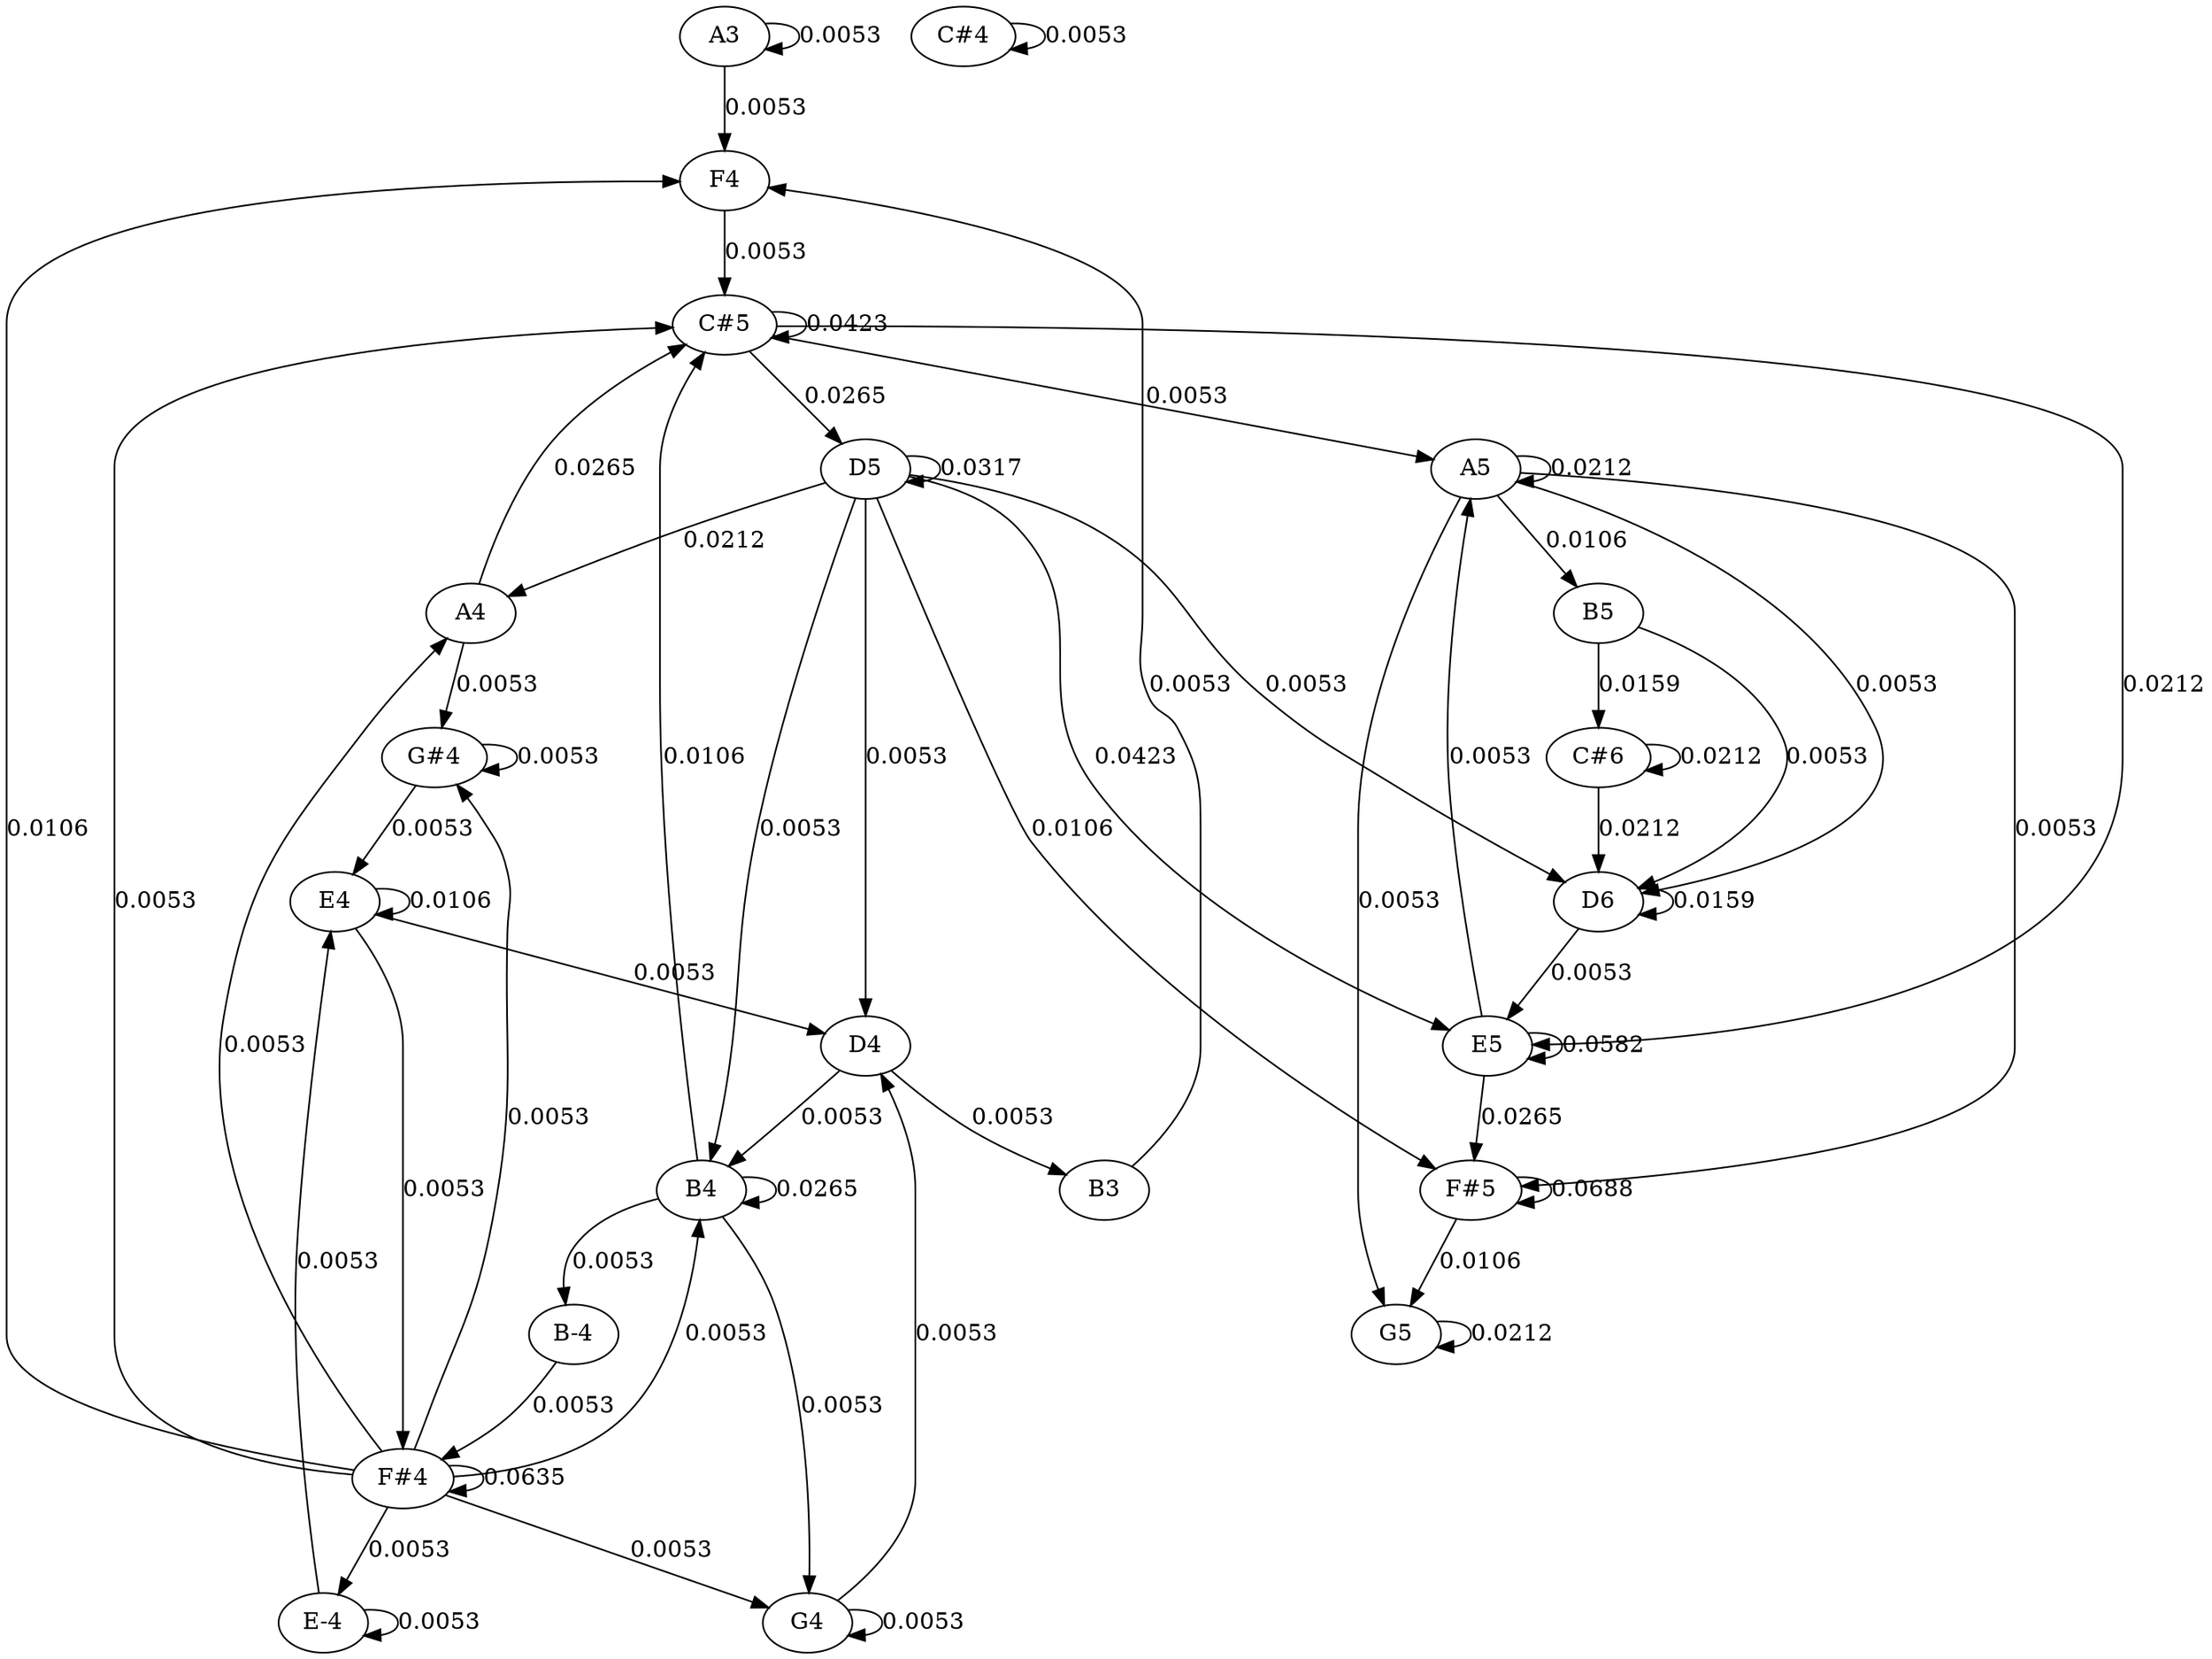 strict graph {
	graph [bb="0,0,1151.5,1026"];
	node [label="\N"];
	edge [arrowtype=normal,
		dir=forward
	];
	A3	 [height="0.5",
		pos="401,1008",
		width="0.75"];
	A3 -- A3	 [label="0.0053",
		lp="465.25,1008",
		pos="e,425.53,999.88 425.53,1016.1 436.51,1016.9 446,1014.2 446,1008 446,1003.8 441.72,1001.3 435.57,1000.2"];
	F4	 [height="0.5",
		pos="401,918",
		width="0.75"];
	A3 -- F4	 [label="0.0053",
		lp="420.25,963",
		pos="e,401,936.05 401,989.61 401,977.24 401,960.37 401,946.22"];
	"C#5"	 [height="0.5",
		pos="401,828",
		width="0.75187"];
	F4 -- "C#5"	 [label="0.0053",
		lp="420.25,873",
		pos="e,401,846.05 401,899.61 401,887.24 401,870.37 401,856.22"];
	"C#5" -- "C#5"	 [label="0.0423",
		lp="465.25,828",
		pos="e,425.53,819.88 425.53,836.12 436.51,836.89 446,834.19 446,828 446,823.84 441.72,821.26 435.57,820.24"];
	A5	 [height="0.5",
		pos="728,738",
		width="0.75"];
	"C#5" -- A5	 [label="0.0053",
		lp="613.25,783",
		pos="e,703.14,745.69 425.58,820.39 483.1,804.91 626.63,766.28 693.15,748.38"];
	D5	 [height="0.5",
		pos="478,738",
		width="0.75"];
	"C#5" -- D5	 [label="0.0265",
		lp="466.25,783",
		pos="e,464.87,754 414.06,812.07 426.12,798.29 444.2,777.63 458.06,761.78"];
	E5	 [height="0.5",
		pos="752,378",
		width="0.75"];
	"C#5" -- E5	 [label="0.0212",
		lp="1078.2,603",
		pos="e,778.71,380.91 428.02,826.28 551.84,822.64 1059,803.76 1059,739 1059,739 1059,739 1059,467 1059,411.42 870.69,388.92 789.03,381.78"];
	A4	 [height="0.5",
		pos="278,648",
		width="0.75"];
	A4 -- "C#5"	 [label="0.0265",
		lp="332.25,738",
		pos="e,380.5,815.99 280.75,666.08 284.91,688.2 294.3,727.32 312.5,756 327.23,779.22 352.22,798.23 371.89,810.72"];
	"G#4"	 [height="0.5",
		pos="246,558",
		width="0.75927"];
	A4 -- "G#4"	 [label="0.0053",
		lp="284.25,603",
		pos="e,252.1,575.78 271.98,630.45 267.36,617.75 260.9,599.96 255.57,585.32"];
	"G#4" -- "G#4"	 [label="0.0053",
		lp="310.25,558",
		pos="e,270.53,549.88 270.53,566.12 281.51,566.89 291,564.19 291,558 291,553.84 286.72,551.26 280.57,550.24"];
	E4	 [height="0.5",
		pos="246,468",
		width="0.75"];
	"G#4" -- E4	 [label="0.0053",
		lp="265.25,513",
		pos="e,246,486.05 246,539.61 246,527.24 246,510.37 246,496.22"];
	A5 -- A5	 [label="0.0212",
		lp="792.25,738",
		pos="e,752.53,729.88 752.53,746.12 763.51,746.89 773,744.19 773,738 773,733.84 768.72,731.26 762.57,730.24"];
	B5	 [height="0.5",
		pos="826,648",
		width="0.75"];
	A5 -- B5	 [label="0.0106",
		lp="805.25,693",
		pos="e,810.62,662.81 743.75,722.86 759.7,708.54 784.56,686.22 802.77,669.86"];
	D6	 [height="0.5",
		pos="826,468",
		width="0.75"];
	A5 -- D6	 [label="0.0053",
		lp="1010.2,603",
		pos="e,852.25,472.98 753.52,731.58 811.42,717.69 951.58,674.77 1002,576 1032.7,515.79 922.08,486.15 862.11,474.77"];
	"F#5"	 [height="0.5",
		pos="687,288",
		width="0.75"];
	A5 -- "F#5"	 [label="0.0053",
		lp="718.25,513",
		pos="e,687.34,306.28 725.16,720.06 719.21,683.83 705.4,596.09 698.5,522 691.59,447.83 688.68,359.98 687.58,316.38"];
	G5	 [height="0.5",
		pos="646,198",
		width="0.75"];
	A5 -- G5	 [label="0.0053",
		lp="671.25,468",
		pos="e,644.72,216.29 721.12,720.34 705.11,680.64 665.68,576.92 651.5,486 636.8,391.73 641.01,277.94 644.07,226.56"];
	D5 -- A4	 [label="0.0212",
		lp="415.25,693",
		pos="e,299.96,658.66 455.83,727.25 420.15,711.54 349.86,680.62 309.15,662.71"];
	D5 -- D5	 [label="0.0317",
		lp="542.25,738",
		pos="e,502.53,729.88 502.53,746.12 513.51,746.89 523,744.19 523,738 523,733.84 518.72,731.26 512.57,730.24"];
	D5 -- E5	 [label="0.0423",
		lp="588.25,558",
		pos="e,726.83,384.83 499.58,726.88 510.1,720.96 522.14,712.57 530,702 599.95,607.91 531.89,539.18 608,450 636.41,416.71 684.14,397.55\
 716.8,387.71"];
	D5 -- D6	 [label="0.0053",
		lp="634.25,603",
		pos="e,799.08,469.41 504.64,733.83 526.49,729.89 556.84,721.17 576,702 612.02,665.96 591.55,639.5 614.5,594 636.2,550.97 635.31,531.35\
 675,504 708.99,480.58 756.46,472.66 789.06,470.07"];
	D5 -- "F#5"	 [label="0.0106",
		lp="549.25,513",
		pos="e,672.51,303.67 485.36,720.5 487.73,714.73 490.2,708.16 492,702 517.08,616.02 493.82,586.15 529.5,504 563.6,425.48 630.67,348.16\
 665.25,311.32"];
	B4	 [height="0.5",
		pos="258,108",
		width="0.75"];
	D5 -- B4	 [label="0.0053",
		lp="526.25,423",
		pos="e,285.12,109.12 480.68,720.09 487.86,673.2 507,537.51 507,424 507,424 507,424 507,197 507,162.73 481.57,159.48 451,144 401.08,118.73\
 335.73,111.48 295.32,109.53"];
	D4	 [height="0.5",
		pos="361,198",
		width="0.75"];
	D5 -- D4	 [label="0.0053",
		lp="459.25,468",
		pos="e,373,214.18 470.13,720.63 459,695.95 440,647.47 440,604 440,604 440,604 440,377 440,317.36 402.48,255.39 379.16,222.62"];
	E5 -- A5	 [label="0.0053",
		lp="770.25,558",
		pos="e,735.03,720.47 751.69,396.2 751.4,413.94 751,442.4 751,467 751,649 751,649 751,649 751,670.38 744.56,693.77 738.5,711.05"];
	E5 -- E5	 [label="0.0582",
		lp="816.25,378",
		pos="e,776.53,369.88 776.53,386.12 787.51,386.89 797,384.19 797,378 797,373.84 792.72,371.26 786.57,370.24"];
	E5 -- "F#5"	 [label="0.0265",
		lp="745.25,333",
		pos="e,698.52,304.6 740.38,361.27 730.4,347.75 715.86,328.07 704.47,312.65"];
	E4 -- E4	 [label="0.0106",
		lp="310.25,468",
		pos="e,270.53,459.88 270.53,476.12 281.51,476.89 291,474.19 291,468 291,463.84 286.72,461.26 280.57,460.24"];
	"F#4"	 [height="0.5",
		pos="116,378",
		width="0.75"];
	E4 -- "F#4"	 [label="0.0053",
		lp="216.25,423",
		pos="e,135.84,390.5 228.01,454.53 218.57,447.92 206.84,439.61 196.5,432 185.9,424.2 183.84,421.45 173,414 163.96,407.78 153.82,401.39\
 144.64,395.79"];
	E4 -- D4	 [label="0.0053",
		lp="354.25,333",
		pos="e,359.76,216.14 258,451.58 278.77,424.05 321.16,363.87 342,306 351.45,279.76 356.32,248.15 358.75,226.12"];
	B5 -- D6	 [label="0.0053",
		lp="845.25,558",
		pos="e,826,486.02 826,629.93 826,598.97 826,533.3 826,496.13"];
	"C#6"	 [height="0.5",
		pos="910,558",
		width="0.75187"];
	B5 -- "C#6"	 [label="0.0159",
		lp="895.25,603",
		pos="e,896.11,573.55 839.87,632.47 853.25,618.46 873.67,597.07 889.03,580.97"];
	D6 -- E5	 [label="0.0053",
		lp="815.25,423",
		pos="e,764.74,394.15 813.11,451.67 801.54,437.92 784.41,417.54 771.23,401.86"];
	D6 -- D6	 [label="0.0159",
		lp="890.25,468",
		pos="e,850.53,459.88 850.53,476.12 861.51,476.89 871,474.19 871,468 871,463.84 866.72,461.26 860.57,460.24"];
	"F#5" -- "F#5"	 [label="0.0688",
		lp="751.25,288",
		pos="e,711.53,279.88 711.53,296.12 722.51,296.89 732,294.19 732,288 732,283.84 727.72,281.26 721.57,280.24"];
	"F#5" -- G5	 [label="0.0106",
		lp="690.25,243",
		pos="e,653.68,215.48 679.29,270.45 673.28,257.54 664.82,239.39 657.93,224.61"];
	G5 -- G5	 [label="0.0212",
		lp="710.25,198",
		pos="e,670.53,189.88 670.53,206.12 681.51,206.89 691,204.19 691,198 691,193.84 686.72,191.26 680.57,190.24"];
	"C#6" -- D6	 [label="0.0212",
		lp="895.25,513",
		pos="e,839.89,483.55 896.13,542.47 882.75,528.46 862.33,507.07 846.97,490.97"];
	"C#6" -- "C#6"	 [label="0.0212",
		lp="974.25,558",
		pos="e,934.53,549.88 934.53,566.12 945.51,566.89 955,564.19 955,558 955,553.84 950.72,551.26 944.57,550.24"];
	"B-4"	 [height="0.5",
		pos="72,18",
		width="0.75"];
	"B-4" -- "F#4"	 [label="0.0053",
		lp="19.25,198",
		pos="e,91.399,370.37 52.705,31.024 31.378,45.974 0,73.64 0,107 0,289 0,289 0,289 0,330.41 47.507,354.86 81.716,367.1"];
	"F#4" -- F4	 [label="0.0106",
		lp="30.25,648",
		pos="e,373.89,916.69 92.436,386.84 61.478,398.8 11,424.78 11,467 11,829 11,829 11,829 11,900.91 266.48,914.06 363.89,916.47"];
	"F#4" -- "C#5"	 [label="0.0053",
		lp="97.25,603",
		pos="e,374.02,825.45 104.6,394.66 93.406,411.62 78,439.87 78,467 78,739 78,739 78,739 78,797.72 279.25,818.57 364.04,824.75"];
	"F#4" -- A4	 [label="0.0053",
		lp="165.25,513",
		pos="e,259.18,634.96 116.28,396.45 117.42,424.61 122.65,481.05 145.5,522 171.31,568.25 220.05,607.48 250.68,629.08"];
	"F#4" -- "G#4"	 [label="0.0053",
		lp="191.25,468",
		pos="e,229.06,543.68 122.55,395.56 131.65,417.47 149.51,456.71 171.5,486 185.93,505.22 205.77,523.85 221.35,537.2"];
	"F#4" -- "F#4"	 [label="0.0635",
		lp="180.25,378",
		pos="e,140.53,369.88 140.53,386.12 151.51,386.89 161,384.19 161,378 161,373.84 156.72,371.26 150.57,370.24"];
	"F#4" -- B4	 [label="0.0053",
		lp="121.25,243",
		pos="e,236.65,119.13 105.99,361.06 94.14,340.16 77.072,302.36 86,270 105.71,198.55 183.69,147.59 227.58,123.9"];
	G4	 [height="0.5",
		pos="122,288",
		width="0.75"];
	"F#4" -- G4	 [label="0.0053",
		lp="139.25,333",
		pos="e,120.84,306.05 117.19,359.61 118.03,347.24 119.18,330.37 120.14,316.22"];
	"E-4"	 [height="0.5",
		pos="250,288",
		width="0.75"];
	"F#4" -- "E-4"	 [label="0.0053",
		lp="216.25,333",
		pos="e,231.17,301.3 134.53,364.78 150.84,354.02 175.24,337.96 196.5,324 205.04,318.4 214.35,312.3 222.78,306.78"];
	B4 -- "C#5"	 [label="0.0106",
		lp="390.25,468",
		pos="e,390.2,811.25 284.3,112.45 319.22,118.71 378.65,135.69 397,180 453.73,316.96 365,363.76 365,512 365,739 365,739 365,739 365,761.7\
 375.39,785.41 385.01,802.49"];
	B4 -- "B-4"	 [label="0.0053",
		lp="201.25,63",
		pos="e,93.373,29.112 236.66,96.905 203.82,81.364 140.7,51.505 102.87,33.605"];
	B4 -- B4	 [label="0.0265",
		lp="322.25,108",
		pos="e,282.53,99.879 282.53,116.12 293.51,116.89 303,114.19 303,108 303,103.84 298.72,101.26 292.57,100.24"];
	B4 -- G4	 [label="0.0053",
		lp="223.25,198",
		pos="e,133.83,271.52 246.29,124.32 222.53,155.43 168.48,226.17 140.13,263.28"];
	G4 -- G4	 [label="0.0053",
		lp="186.25,288",
		pos="e,146.53,279.88 146.53,296.12 157.51,296.89 167,294.19 167,288 167,283.84 162.72,281.26 156.57,280.24"];
	G4 -- D4	 [label="0.0053",
		lp="282.25,243",
		pos="e,337.91,207.5 145.35,278.4 188.21,262.62 279.5,229.01 328.43,210.99"];
	"E-4" -- E4	 [label="0.0053",
		lp="268.25,378",
		pos="e,246.38,449.93 249.62,306.02 248.92,336.94 247.45,402.61 246.61,439.81"];
	"E-4" -- "E-4"	 [label="0.0053",
		lp="314.25,288",
		pos="e,274.53,279.88 274.53,296.12 285.51,296.89 295,294.19 295,288 295,283.84 290.72,281.26 284.57,280.24"];
	B3	 [height="0.5",
		pos="956,108",
		width="0.75"];
	B3 -- F4	 [label="0.0053",
		lp="1132.2,513",
		pos="e,428.04,916.56 982.63,111.79 1027.4,118.12 1113,137.94 1113,197 1113,829 1113,829 1113,829 1113,897.65 584.86,913.33 438.31,916.35"];
	D4 -- B4	 [label="0.0053",
		lp="338.25,153",
		pos="e,273.98,122.65 344.91,183.25 327.97,168.78 301.15,145.86 281.78,129.31"];
	D4 -- B3	 [label="0.0053",
		lp="731.25,153",
		pos="e,929.97,112.85 387.33,193.11 482.76,178.99 810.58,130.51 920.07,114.31"];
	"C#4"	 [height="0.5",
		pos="529,1008",
		width="0.75187"];
	"C#4" -- "C#4"	 [label="0.0053",
		lp="593.25,1008",
		pos="e,553.53,999.88 553.53,1016.1 564.51,1016.9 574,1014.2 574,1008 574,1003.8 569.72,1001.3 563.57,1000.2"];
}
